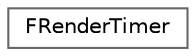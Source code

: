 digraph "Graphical Class Hierarchy"
{
 // INTERACTIVE_SVG=YES
 // LATEX_PDF_SIZE
  bgcolor="transparent";
  edge [fontname=Helvetica,fontsize=10,labelfontname=Helvetica,labelfontsize=10];
  node [fontname=Helvetica,fontsize=10,shape=box,height=0.2,width=0.4];
  rankdir="LR";
  Node0 [id="Node000000",label="FRenderTimer",height=0.2,width=0.4,color="grey40", fillcolor="white", style="filled",URL="$dd/d2a/classFRenderTimer.html",tooltip="Timer helper class."];
}
